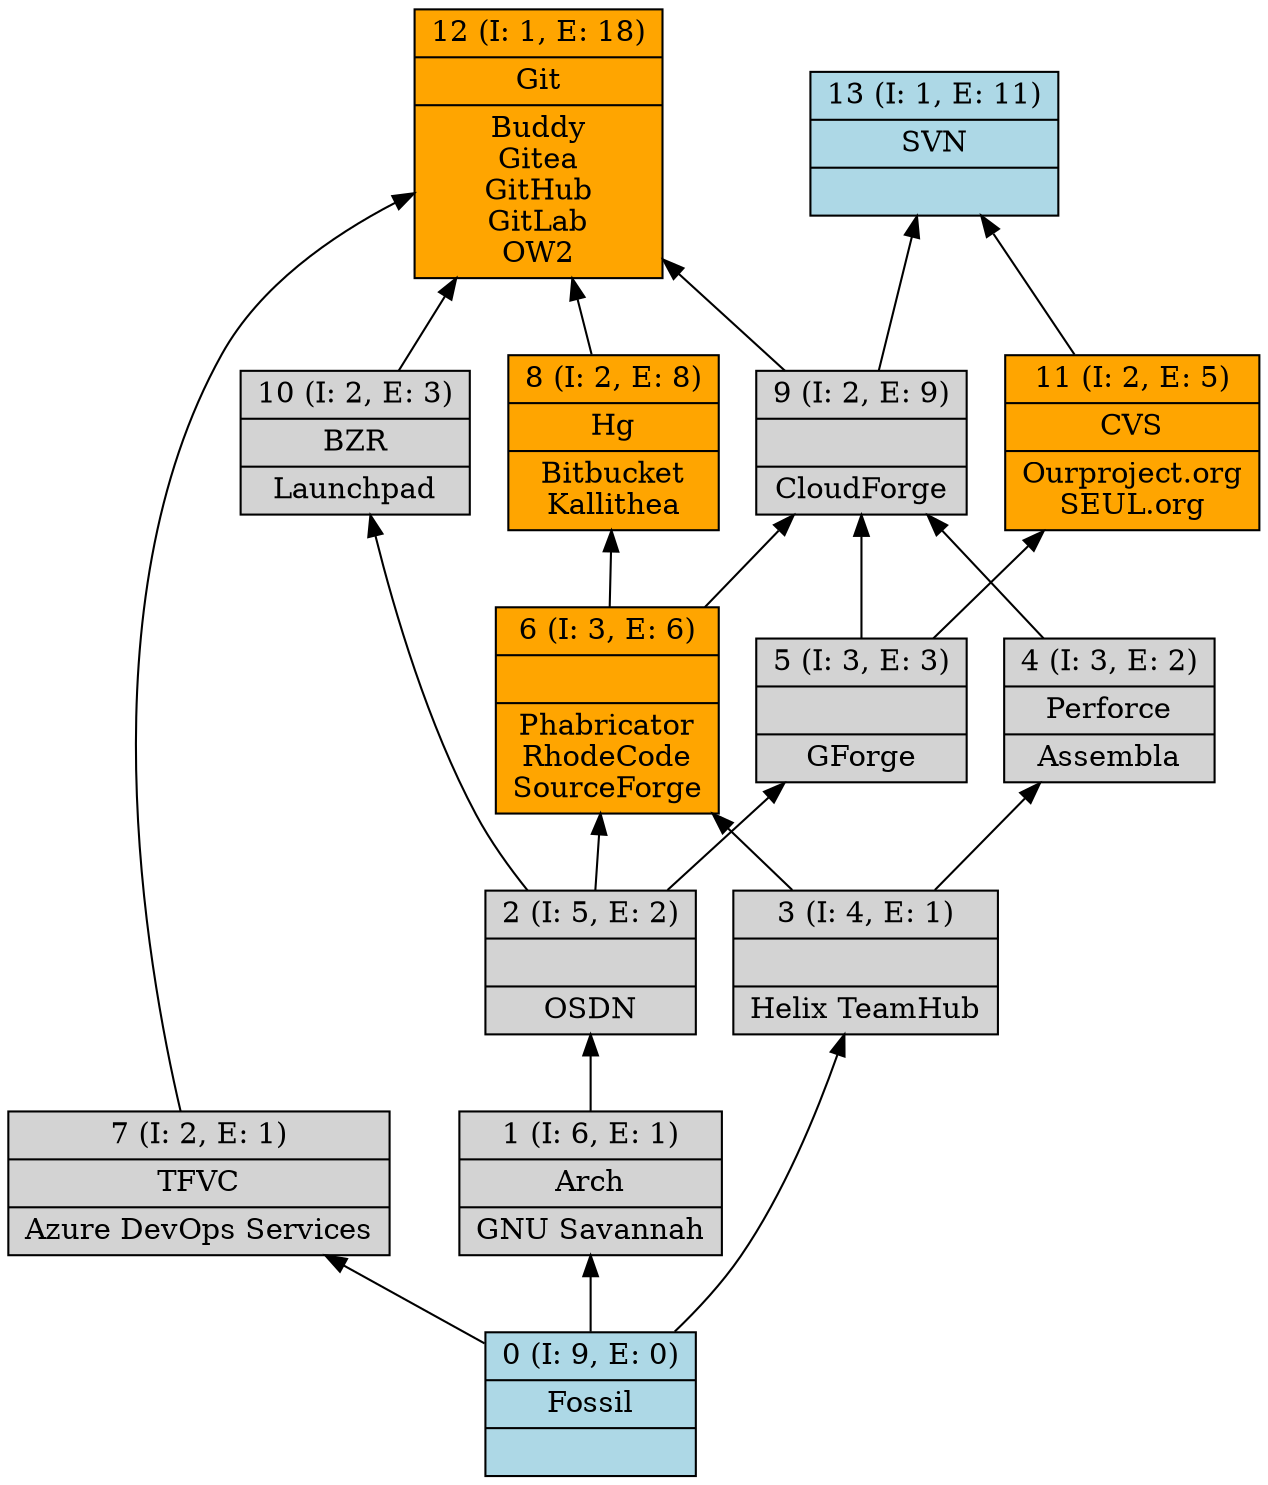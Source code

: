 digraph G { 
	rankdir=BT;
0 [shape=record,style=filled,fillcolor=lightblue,label="{0 (I: 9, E: 0)|Fossil\n|}"];
1 [shape=record,style=filled,label="{1 (I: 6, E: 1)|Arch\n|GNU Savannah\n}"];
2 [shape=record,style=filled,label="{2 (I: 5, E: 2)||OSDN\n}"];
3 [shape=record,style=filled,label="{3 (I: 4, E: 1)||Helix TeamHub\n}"];
4 [shape=record,style=filled,label="{4 (I: 3, E: 2)|Perforce\n|Assembla\n}"];
5 [shape=record,style=filled,label="{5 (I: 3, E: 3)||GForge\n}"];
6 [shape=record,style=filled,fillcolor=orange,label="{6 (I: 3, E: 6)||Phabricator\nRhodeCode\nSourceForge\n}"];
7 [shape=record,style=filled,label="{7 (I: 2, E: 1)|TFVC\n|Azure DevOps Services\n}"];
8 [shape=record,style=filled,fillcolor=orange,label="{8 (I: 2, E: 8)|Hg\n|Bitbucket\nKallithea\n}"];
9 [shape=record,style=filled,label="{9 (I: 2, E: 9)||CloudForge\n}"];
10 [shape=record,style=filled,label="{10 (I: 2, E: 3)|BZR\n|Launchpad\n}"];
11 [shape=record,style=filled,fillcolor=orange,label="{11 (I: 2, E: 5)|CVS\n|Ourproject.org\nSEUL.org\n}"];
12 [shape=record,style=filled,fillcolor=orange,label="{12 (I: 1, E: 18)|Git\n|Buddy\nGitea\nGitHub\nGitLab\nOW2\n}"];
13 [shape=record,style=filled,fillcolor=lightblue,label="{13 (I: 1, E: 11)|SVN\n|}"];
	0 -> 1
	0 -> 3
	0 -> 7
	1 -> 2
	2 -> 5
	2 -> 6
	2 -> 10
	3 -> 4
	3 -> 6
	4 -> 9
	5 -> 9
	5 -> 11
	6 -> 8
	6 -> 9
	7 -> 12
	8 -> 12
	9 -> 12
	9 -> 13
	10 -> 12
	11 -> 13
}